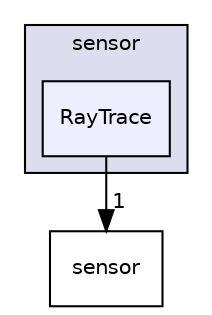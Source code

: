 digraph "/root/scrimmage/scrimmage/include/scrimmage/plugins/sensor/RayTrace" {
  compound=true
  node [ fontsize="10", fontname="Helvetica"];
  edge [ labelfontsize="10", labelfontname="Helvetica"];
  subgraph clusterdir_000479e1305f0edebbccb6008dd63eeb {
    graph [ bgcolor="#ddddee", pencolor="black", label="sensor" fontname="Helvetica", fontsize="10", URL="dir_000479e1305f0edebbccb6008dd63eeb.html"]
  dir_111d65703e3b11351b53ea345b0a2e09 [shape=box, label="RayTrace", style="filled", fillcolor="#eeeeff", pencolor="black", URL="dir_111d65703e3b11351b53ea345b0a2e09.html"];
  }
  dir_e87096b61398b9a30229e95697b76c91 [shape=box label="sensor" URL="dir_e87096b61398b9a30229e95697b76c91.html"];
  dir_111d65703e3b11351b53ea345b0a2e09->dir_e87096b61398b9a30229e95697b76c91 [headlabel="1", labeldistance=1.5 headhref="dir_000139_000150.html"];
}
